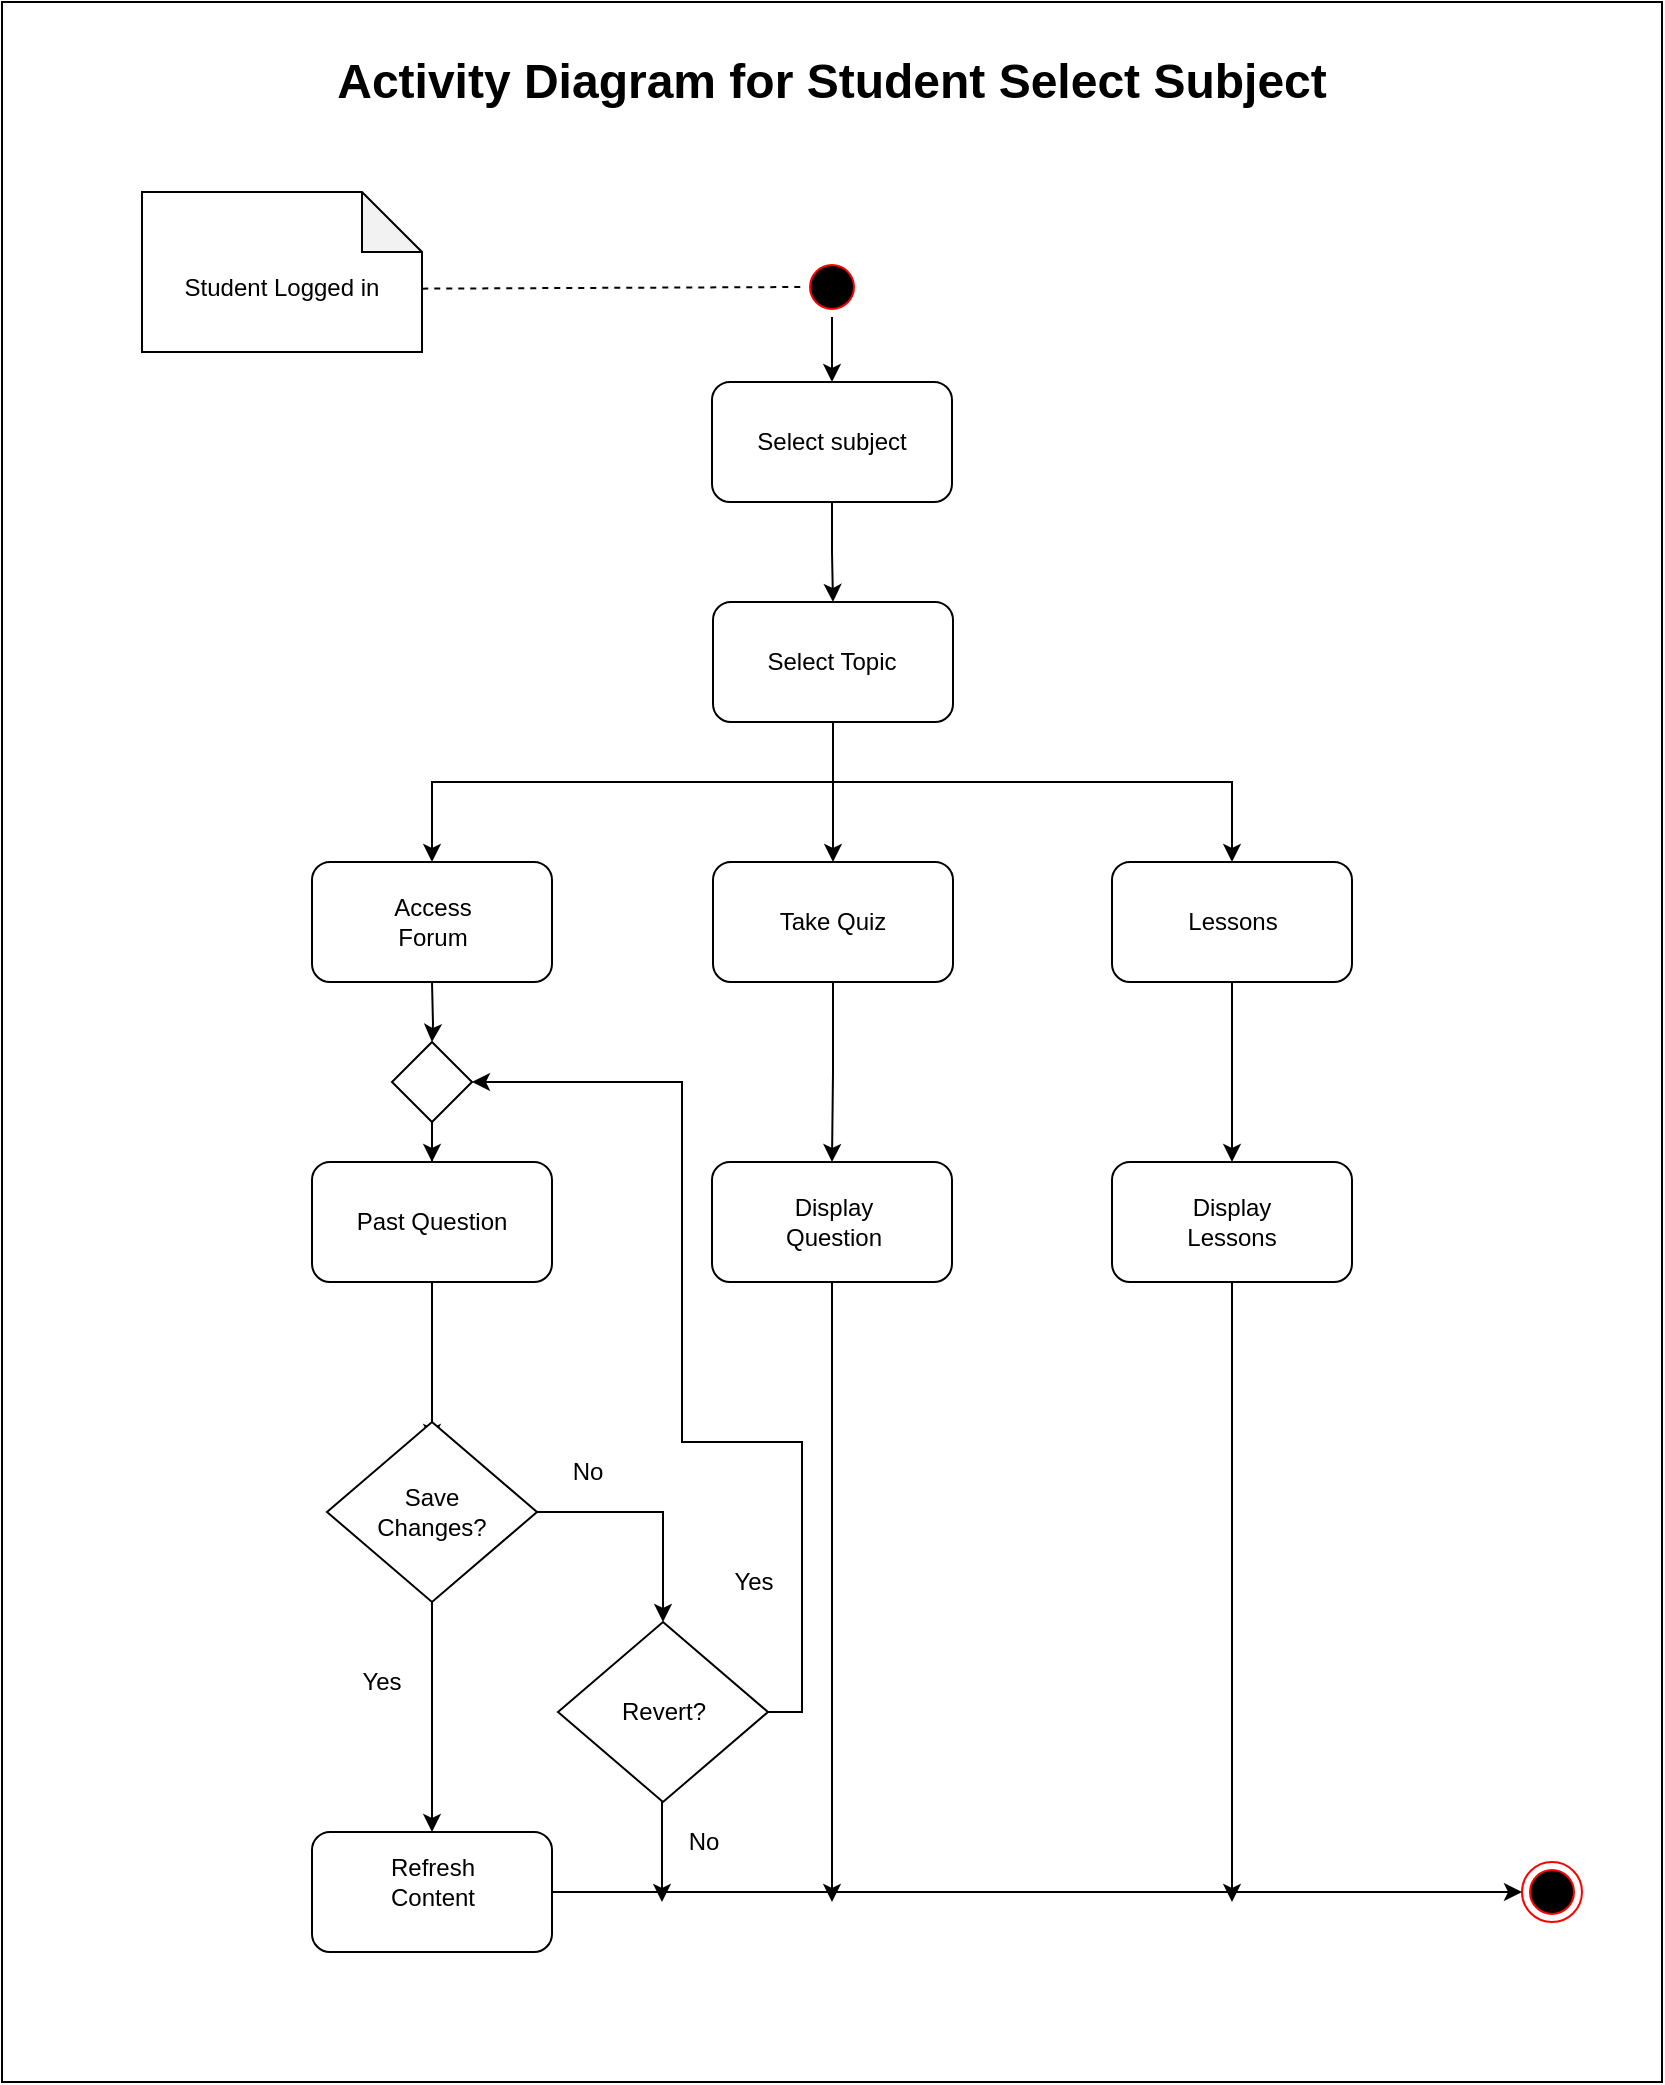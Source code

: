 <mxfile version="13.1.3" type="device"><diagram id="BdIilHtrlR9chm280QcV" name="Page-1"><mxGraphModel dx="1736" dy="1040" grid="1" gridSize="10" guides="1" tooltips="1" connect="1" arrows="1" fold="1" page="1" pageScale="1" pageWidth="850" pageHeight="1100" math="0" shadow="0"><root><mxCell id="0"/><mxCell id="1" parent="0"/><mxCell id="HknvjhKgZtYXD3BPKuo6-55" value="" style="rounded=0;whiteSpace=wrap;html=1;" vertex="1" parent="1"><mxGeometry x="10" y="40" width="830" height="1040" as="geometry"/></mxCell><mxCell id="HknvjhKgZtYXD3BPKuo6-70" value="" style="edgeStyle=orthogonalEdgeStyle;rounded=0;orthogonalLoop=1;jettySize=auto;html=1;" edge="1" parent="1" source="HknvjhKgZtYXD3BPKuo6-1" target="HknvjhKgZtYXD3BPKuo6-9"><mxGeometry relative="1" as="geometry"/></mxCell><mxCell id="HknvjhKgZtYXD3BPKuo6-1" value="" style="ellipse;html=1;shape=startState;fillColor=#000000;strokeColor=#ff0000;" vertex="1" parent="1"><mxGeometry x="410" y="167.5" width="30" height="30" as="geometry"/></mxCell><mxCell id="HknvjhKgZtYXD3BPKuo6-92" value="" style="edgeStyle=orthogonalEdgeStyle;rounded=0;orthogonalLoop=1;jettySize=auto;html=1;" edge="1" parent="1" source="HknvjhKgZtYXD3BPKuo6-9" target="HknvjhKgZtYXD3BPKuo6-91"><mxGeometry relative="1" as="geometry"/></mxCell><mxCell id="HknvjhKgZtYXD3BPKuo6-9" value="" style="rounded=1;whiteSpace=wrap;html=1;" vertex="1" parent="1"><mxGeometry x="365" y="230" width="120" height="60" as="geometry"/></mxCell><mxCell id="HknvjhKgZtYXD3BPKuo6-95" value="" style="edgeStyle=orthogonalEdgeStyle;rounded=0;orthogonalLoop=1;jettySize=auto;html=1;" edge="1" parent="1" source="HknvjhKgZtYXD3BPKuo6-91" target="HknvjhKgZtYXD3BPKuo6-94"><mxGeometry relative="1" as="geometry"/></mxCell><mxCell id="HknvjhKgZtYXD3BPKuo6-102" value="" style="edgeStyle=orthogonalEdgeStyle;rounded=0;orthogonalLoop=1;jettySize=auto;html=1;entryX=0.5;entryY=0;entryDx=0;entryDy=0;" edge="1" parent="1" source="HknvjhKgZtYXD3BPKuo6-91"><mxGeometry relative="1" as="geometry"><mxPoint x="225" y="470" as="targetPoint"/><Array as="points"><mxPoint x="425" y="430"/><mxPoint x="225" y="430"/></Array></mxGeometry></mxCell><mxCell id="HknvjhKgZtYXD3BPKuo6-104" value="" style="edgeStyle=orthogonalEdgeStyle;rounded=0;orthogonalLoop=1;jettySize=auto;html=1;entryX=0.5;entryY=0;entryDx=0;entryDy=0;" edge="1" parent="1" source="HknvjhKgZtYXD3BPKuo6-91" target="HknvjhKgZtYXD3BPKuo6-98"><mxGeometry relative="1" as="geometry"><mxPoint x="565" y="440" as="targetPoint"/><Array as="points"><mxPoint x="425" y="430"/><mxPoint x="625" y="430"/></Array></mxGeometry></mxCell><mxCell id="HknvjhKgZtYXD3BPKuo6-91" value="" style="rounded=1;whiteSpace=wrap;html=1;" vertex="1" parent="1"><mxGeometry x="365.5" y="340" width="120" height="60" as="geometry"/></mxCell><mxCell id="HknvjhKgZtYXD3BPKuo6-111" value="" style="edgeStyle=orthogonalEdgeStyle;rounded=0;orthogonalLoop=1;jettySize=auto;html=1;" edge="1" parent="1" source="HknvjhKgZtYXD3BPKuo6-94" target="HknvjhKgZtYXD3BPKuo6-110"><mxGeometry relative="1" as="geometry"/></mxCell><mxCell id="HknvjhKgZtYXD3BPKuo6-94" value="" style="rounded=1;whiteSpace=wrap;html=1;" vertex="1" parent="1"><mxGeometry x="365.5" y="470" width="120" height="60" as="geometry"/></mxCell><mxCell id="HknvjhKgZtYXD3BPKuo6-147" value="" style="edgeStyle=orthogonalEdgeStyle;rounded=0;orthogonalLoop=1;jettySize=auto;html=1;" edge="1" parent="1" source="HknvjhKgZtYXD3BPKuo6-110"><mxGeometry relative="1" as="geometry"><mxPoint x="425" y="990" as="targetPoint"/></mxGeometry></mxCell><mxCell id="HknvjhKgZtYXD3BPKuo6-110" value="" style="rounded=1;whiteSpace=wrap;html=1;" vertex="1" parent="1"><mxGeometry x="365" y="620" width="120" height="60" as="geometry"/></mxCell><mxCell id="HknvjhKgZtYXD3BPKuo6-113" value="" style="edgeStyle=orthogonalEdgeStyle;rounded=0;orthogonalLoop=1;jettySize=auto;html=1;" edge="1" parent="1" source="HknvjhKgZtYXD3BPKuo6-98" target="HknvjhKgZtYXD3BPKuo6-112"><mxGeometry relative="1" as="geometry"/></mxCell><mxCell id="HknvjhKgZtYXD3BPKuo6-98" value="" style="rounded=1;whiteSpace=wrap;html=1;" vertex="1" parent="1"><mxGeometry x="565" y="470" width="120" height="60" as="geometry"/></mxCell><mxCell id="HknvjhKgZtYXD3BPKuo6-150" value="" style="edgeStyle=orthogonalEdgeStyle;rounded=0;orthogonalLoop=1;jettySize=auto;html=1;" edge="1" parent="1" source="HknvjhKgZtYXD3BPKuo6-112"><mxGeometry relative="1" as="geometry"><mxPoint x="625" y="990" as="targetPoint"/></mxGeometry></mxCell><mxCell id="HknvjhKgZtYXD3BPKuo6-112" value="" style="rounded=1;whiteSpace=wrap;html=1;" vertex="1" parent="1"><mxGeometry x="565" y="620" width="120" height="60" as="geometry"/></mxCell><mxCell id="HknvjhKgZtYXD3BPKuo6-109" value="" style="edgeStyle=orthogonalEdgeStyle;rounded=0;orthogonalLoop=1;jettySize=auto;html=1;" edge="1" parent="1" source="HknvjhKgZtYXD3BPKuo6-122" target="HknvjhKgZtYXD3BPKuo6-108"><mxGeometry relative="1" as="geometry"><mxPoint x="225" y="530" as="sourcePoint"/></mxGeometry></mxCell><mxCell id="HknvjhKgZtYXD3BPKuo6-125" value="" style="edgeStyle=orthogonalEdgeStyle;rounded=0;orthogonalLoop=1;jettySize=auto;html=1;" edge="1" parent="1" source="HknvjhKgZtYXD3BPKuo6-108"><mxGeometry relative="1" as="geometry"><mxPoint x="225" y="760" as="targetPoint"/></mxGeometry></mxCell><mxCell id="HknvjhKgZtYXD3BPKuo6-108" value="" style="rounded=1;whiteSpace=wrap;html=1;" vertex="1" parent="1"><mxGeometry x="165" y="620" width="120" height="60" as="geometry"/></mxCell><mxCell id="HknvjhKgZtYXD3BPKuo6-24" value="" style="ellipse;html=1;shape=endState;fillColor=#000000;strokeColor=#ff0000;" vertex="1" parent="1"><mxGeometry x="770" y="970" width="30" height="30" as="geometry"/></mxCell><mxCell id="HknvjhKgZtYXD3BPKuo6-28" value="Select subject" style="text;html=1;strokeColor=none;fillColor=none;align=center;verticalAlign=middle;whiteSpace=wrap;rounded=0;" vertex="1" parent="1"><mxGeometry x="380" y="250" width="90" height="20" as="geometry"/></mxCell><mxCell id="HknvjhKgZtYXD3BPKuo6-29" value="Select Topic" style="text;html=1;strokeColor=none;fillColor=none;align=center;verticalAlign=middle;whiteSpace=wrap;rounded=0;" vertex="1" parent="1"><mxGeometry x="375" y="360" width="100" height="20" as="geometry"/></mxCell><mxCell id="HknvjhKgZtYXD3BPKuo6-50" value="No" style="text;html=1;strokeColor=none;fillColor=none;align=center;verticalAlign=middle;whiteSpace=wrap;rounded=0;" vertex="1" parent="1"><mxGeometry x="277.5" y="765" width="50" height="20" as="geometry"/></mxCell><mxCell id="HknvjhKgZtYXD3BPKuo6-52" value="Yes" style="text;html=1;strokeColor=none;fillColor=none;align=center;verticalAlign=middle;whiteSpace=wrap;rounded=0;" vertex="1" parent="1"><mxGeometry x="180" y="870" width="40" height="20" as="geometry"/></mxCell><mxCell id="HknvjhKgZtYXD3BPKuo6-56" value="&lt;font style=&quot;font-size: 24px&quot;&gt;&lt;b&gt;Activity Diagram for Student Select Subject&lt;/b&gt;&lt;/font&gt;" style="text;html=1;strokeColor=none;fillColor=none;align=center;verticalAlign=middle;whiteSpace=wrap;rounded=0;" vertex="1" parent="1"><mxGeometry x="50" y="60" width="750" height="40" as="geometry"/></mxCell><mxCell id="HknvjhKgZtYXD3BPKuo6-67" value="" style="shape=note;whiteSpace=wrap;html=1;backgroundOutline=1;darkOpacity=0.05;" vertex="1" parent="1"><mxGeometry x="80" y="135" width="140" height="80" as="geometry"/></mxCell><mxCell id="HknvjhKgZtYXD3BPKuo6-68" value="" style="endArrow=none;dashed=1;html=1;entryX=0;entryY=0.5;entryDx=0;entryDy=0;exitX=1.001;exitY=0.604;exitDx=0;exitDy=0;exitPerimeter=0;" edge="1" parent="1" source="HknvjhKgZtYXD3BPKuo6-67" target="HknvjhKgZtYXD3BPKuo6-1"><mxGeometry width="50" height="50" relative="1" as="geometry"><mxPoint x="220" y="190" as="sourcePoint"/><mxPoint x="500" y="390" as="targetPoint"/></mxGeometry></mxCell><mxCell id="HknvjhKgZtYXD3BPKuo6-69" value="Student Logged in" style="text;html=1;strokeColor=none;fillColor=none;align=center;verticalAlign=middle;whiteSpace=wrap;rounded=0;" vertex="1" parent="1"><mxGeometry x="90" y="160" width="120" height="45" as="geometry"/></mxCell><mxCell id="HknvjhKgZtYXD3BPKuo6-106" value="Take Quiz" style="text;html=1;strokeColor=none;fillColor=none;align=center;verticalAlign=middle;whiteSpace=wrap;rounded=0;" vertex="1" parent="1"><mxGeometry x="393" y="485" width="65" height="30" as="geometry"/></mxCell><mxCell id="HknvjhKgZtYXD3BPKuo6-107" value="Lessons" style="text;html=1;strokeColor=none;fillColor=none;align=center;verticalAlign=middle;whiteSpace=wrap;rounded=0;" vertex="1" parent="1"><mxGeometry x="597.5" y="485" width="55" height="30" as="geometry"/></mxCell><mxCell id="HknvjhKgZtYXD3BPKuo6-118" value="" style="rounded=1;whiteSpace=wrap;html=1;" vertex="1" parent="1"><mxGeometry x="165" y="470" width="120" height="60" as="geometry"/></mxCell><mxCell id="HknvjhKgZtYXD3BPKuo6-105" value="Access Forum" style="text;html=1;strokeColor=none;fillColor=none;align=center;verticalAlign=middle;whiteSpace=wrap;rounded=0;" vertex="1" parent="1"><mxGeometry x="192.5" y="490" width="65" height="20" as="geometry"/></mxCell><mxCell id="HknvjhKgZtYXD3BPKuo6-119" value="Past Question" style="text;html=1;strokeColor=none;fillColor=none;align=center;verticalAlign=middle;whiteSpace=wrap;rounded=0;" vertex="1" parent="1"><mxGeometry x="185" y="640" width="80" height="20" as="geometry"/></mxCell><mxCell id="HknvjhKgZtYXD3BPKuo6-120" value="Display Question" style="text;html=1;strokeColor=none;fillColor=none;align=center;verticalAlign=middle;whiteSpace=wrap;rounded=0;" vertex="1" parent="1"><mxGeometry x="385.5" y="640" width="80" height="20" as="geometry"/></mxCell><mxCell id="HknvjhKgZtYXD3BPKuo6-121" value="Display Lessons" style="text;html=1;strokeColor=none;fillColor=none;align=center;verticalAlign=middle;whiteSpace=wrap;rounded=0;" vertex="1" parent="1"><mxGeometry x="585" y="640" width="80" height="20" as="geometry"/></mxCell><mxCell id="HknvjhKgZtYXD3BPKuo6-122" value="" style="rhombus;whiteSpace=wrap;html=1;" vertex="1" parent="1"><mxGeometry x="205" y="560" width="40" height="40" as="geometry"/></mxCell><mxCell id="HknvjhKgZtYXD3BPKuo6-123" value="" style="edgeStyle=orthogonalEdgeStyle;rounded=0;orthogonalLoop=1;jettySize=auto;html=1;" edge="1" parent="1" target="HknvjhKgZtYXD3BPKuo6-122"><mxGeometry relative="1" as="geometry"><mxPoint x="225" y="530" as="sourcePoint"/><mxPoint x="225" y="590" as="targetPoint"/></mxGeometry></mxCell><mxCell id="HknvjhKgZtYXD3BPKuo6-128" value="" style="edgeStyle=orthogonalEdgeStyle;rounded=0;orthogonalLoop=1;jettySize=auto;html=1;entryX=0.5;entryY=0;entryDx=0;entryDy=0;" edge="1" parent="1" source="HknvjhKgZtYXD3BPKuo6-126" target="HknvjhKgZtYXD3BPKuo6-129"><mxGeometry relative="1" as="geometry"><mxPoint x="225" y="920" as="targetPoint"/></mxGeometry></mxCell><mxCell id="HknvjhKgZtYXD3BPKuo6-136" value="" style="edgeStyle=orthogonalEdgeStyle;rounded=0;orthogonalLoop=1;jettySize=auto;html=1;" edge="1" parent="1" source="HknvjhKgZtYXD3BPKuo6-126" target="HknvjhKgZtYXD3BPKuo6-135"><mxGeometry relative="1" as="geometry"/></mxCell><mxCell id="HknvjhKgZtYXD3BPKuo6-126" value="" style="rhombus;whiteSpace=wrap;html=1;" vertex="1" parent="1"><mxGeometry x="172.5" y="750" width="105" height="90" as="geometry"/></mxCell><mxCell id="HknvjhKgZtYXD3BPKuo6-140" value="" style="edgeStyle=orthogonalEdgeStyle;rounded=0;orthogonalLoop=1;jettySize=auto;html=1;entryX=1;entryY=0.5;entryDx=0;entryDy=0;" edge="1" parent="1" source="HknvjhKgZtYXD3BPKuo6-135" target="HknvjhKgZtYXD3BPKuo6-122"><mxGeometry relative="1" as="geometry"><mxPoint x="510" y="895" as="targetPoint"/><Array as="points"><mxPoint x="410" y="895"/><mxPoint x="410" y="760"/><mxPoint x="350" y="760"/><mxPoint x="350" y="580"/></Array></mxGeometry></mxCell><mxCell id="HknvjhKgZtYXD3BPKuo6-145" value="" style="edgeStyle=orthogonalEdgeStyle;rounded=0;orthogonalLoop=1;jettySize=auto;html=1;" edge="1" parent="1" source="HknvjhKgZtYXD3BPKuo6-135"><mxGeometry relative="1" as="geometry"><mxPoint x="340" y="990" as="targetPoint"/></mxGeometry></mxCell><mxCell id="HknvjhKgZtYXD3BPKuo6-135" value="" style="rhombus;whiteSpace=wrap;html=1;" vertex="1" parent="1"><mxGeometry x="288" y="850" width="105" height="90" as="geometry"/></mxCell><mxCell id="HknvjhKgZtYXD3BPKuo6-143" value="" style="edgeStyle=orthogonalEdgeStyle;rounded=0;orthogonalLoop=1;jettySize=auto;html=1;entryX=0;entryY=0.5;entryDx=0;entryDy=0;" edge="1" parent="1" source="HknvjhKgZtYXD3BPKuo6-129" target="HknvjhKgZtYXD3BPKuo6-24"><mxGeometry relative="1" as="geometry"><mxPoint x="365" y="980" as="targetPoint"/></mxGeometry></mxCell><mxCell id="HknvjhKgZtYXD3BPKuo6-129" value="" style="rounded=1;whiteSpace=wrap;html=1;" vertex="1" parent="1"><mxGeometry x="165" y="955" width="120" height="60" as="geometry"/></mxCell><mxCell id="HknvjhKgZtYXD3BPKuo6-130" value="Refresh Content" style="text;html=1;strokeColor=none;fillColor=none;align=center;verticalAlign=middle;whiteSpace=wrap;rounded=0;" vertex="1" parent="1"><mxGeometry x="187.5" y="970" width="75" height="20" as="geometry"/></mxCell><mxCell id="HknvjhKgZtYXD3BPKuo6-134" value="Save Changes?" style="text;html=1;strokeColor=none;fillColor=none;align=center;verticalAlign=middle;whiteSpace=wrap;rounded=0;" vertex="1" parent="1"><mxGeometry x="205" y="785" width="40" height="20" as="geometry"/></mxCell><mxCell id="HknvjhKgZtYXD3BPKuo6-137" value="Revert?" style="text;html=1;strokeColor=none;fillColor=none;align=center;verticalAlign=middle;whiteSpace=wrap;rounded=0;" vertex="1" parent="1"><mxGeometry x="320.5" y="877.5" width="40" height="35" as="geometry"/></mxCell><mxCell id="HknvjhKgZtYXD3BPKuo6-141" value="Yes" style="text;html=1;strokeColor=none;fillColor=none;align=center;verticalAlign=middle;whiteSpace=wrap;rounded=0;" vertex="1" parent="1"><mxGeometry x="365.5" y="820" width="40" height="20" as="geometry"/></mxCell><mxCell id="HknvjhKgZtYXD3BPKuo6-148" value="No" style="text;html=1;strokeColor=none;fillColor=none;align=center;verticalAlign=middle;whiteSpace=wrap;rounded=0;" vertex="1" parent="1"><mxGeometry x="335.5" y="950" width="50" height="20" as="geometry"/></mxCell></root></mxGraphModel></diagram></mxfile>